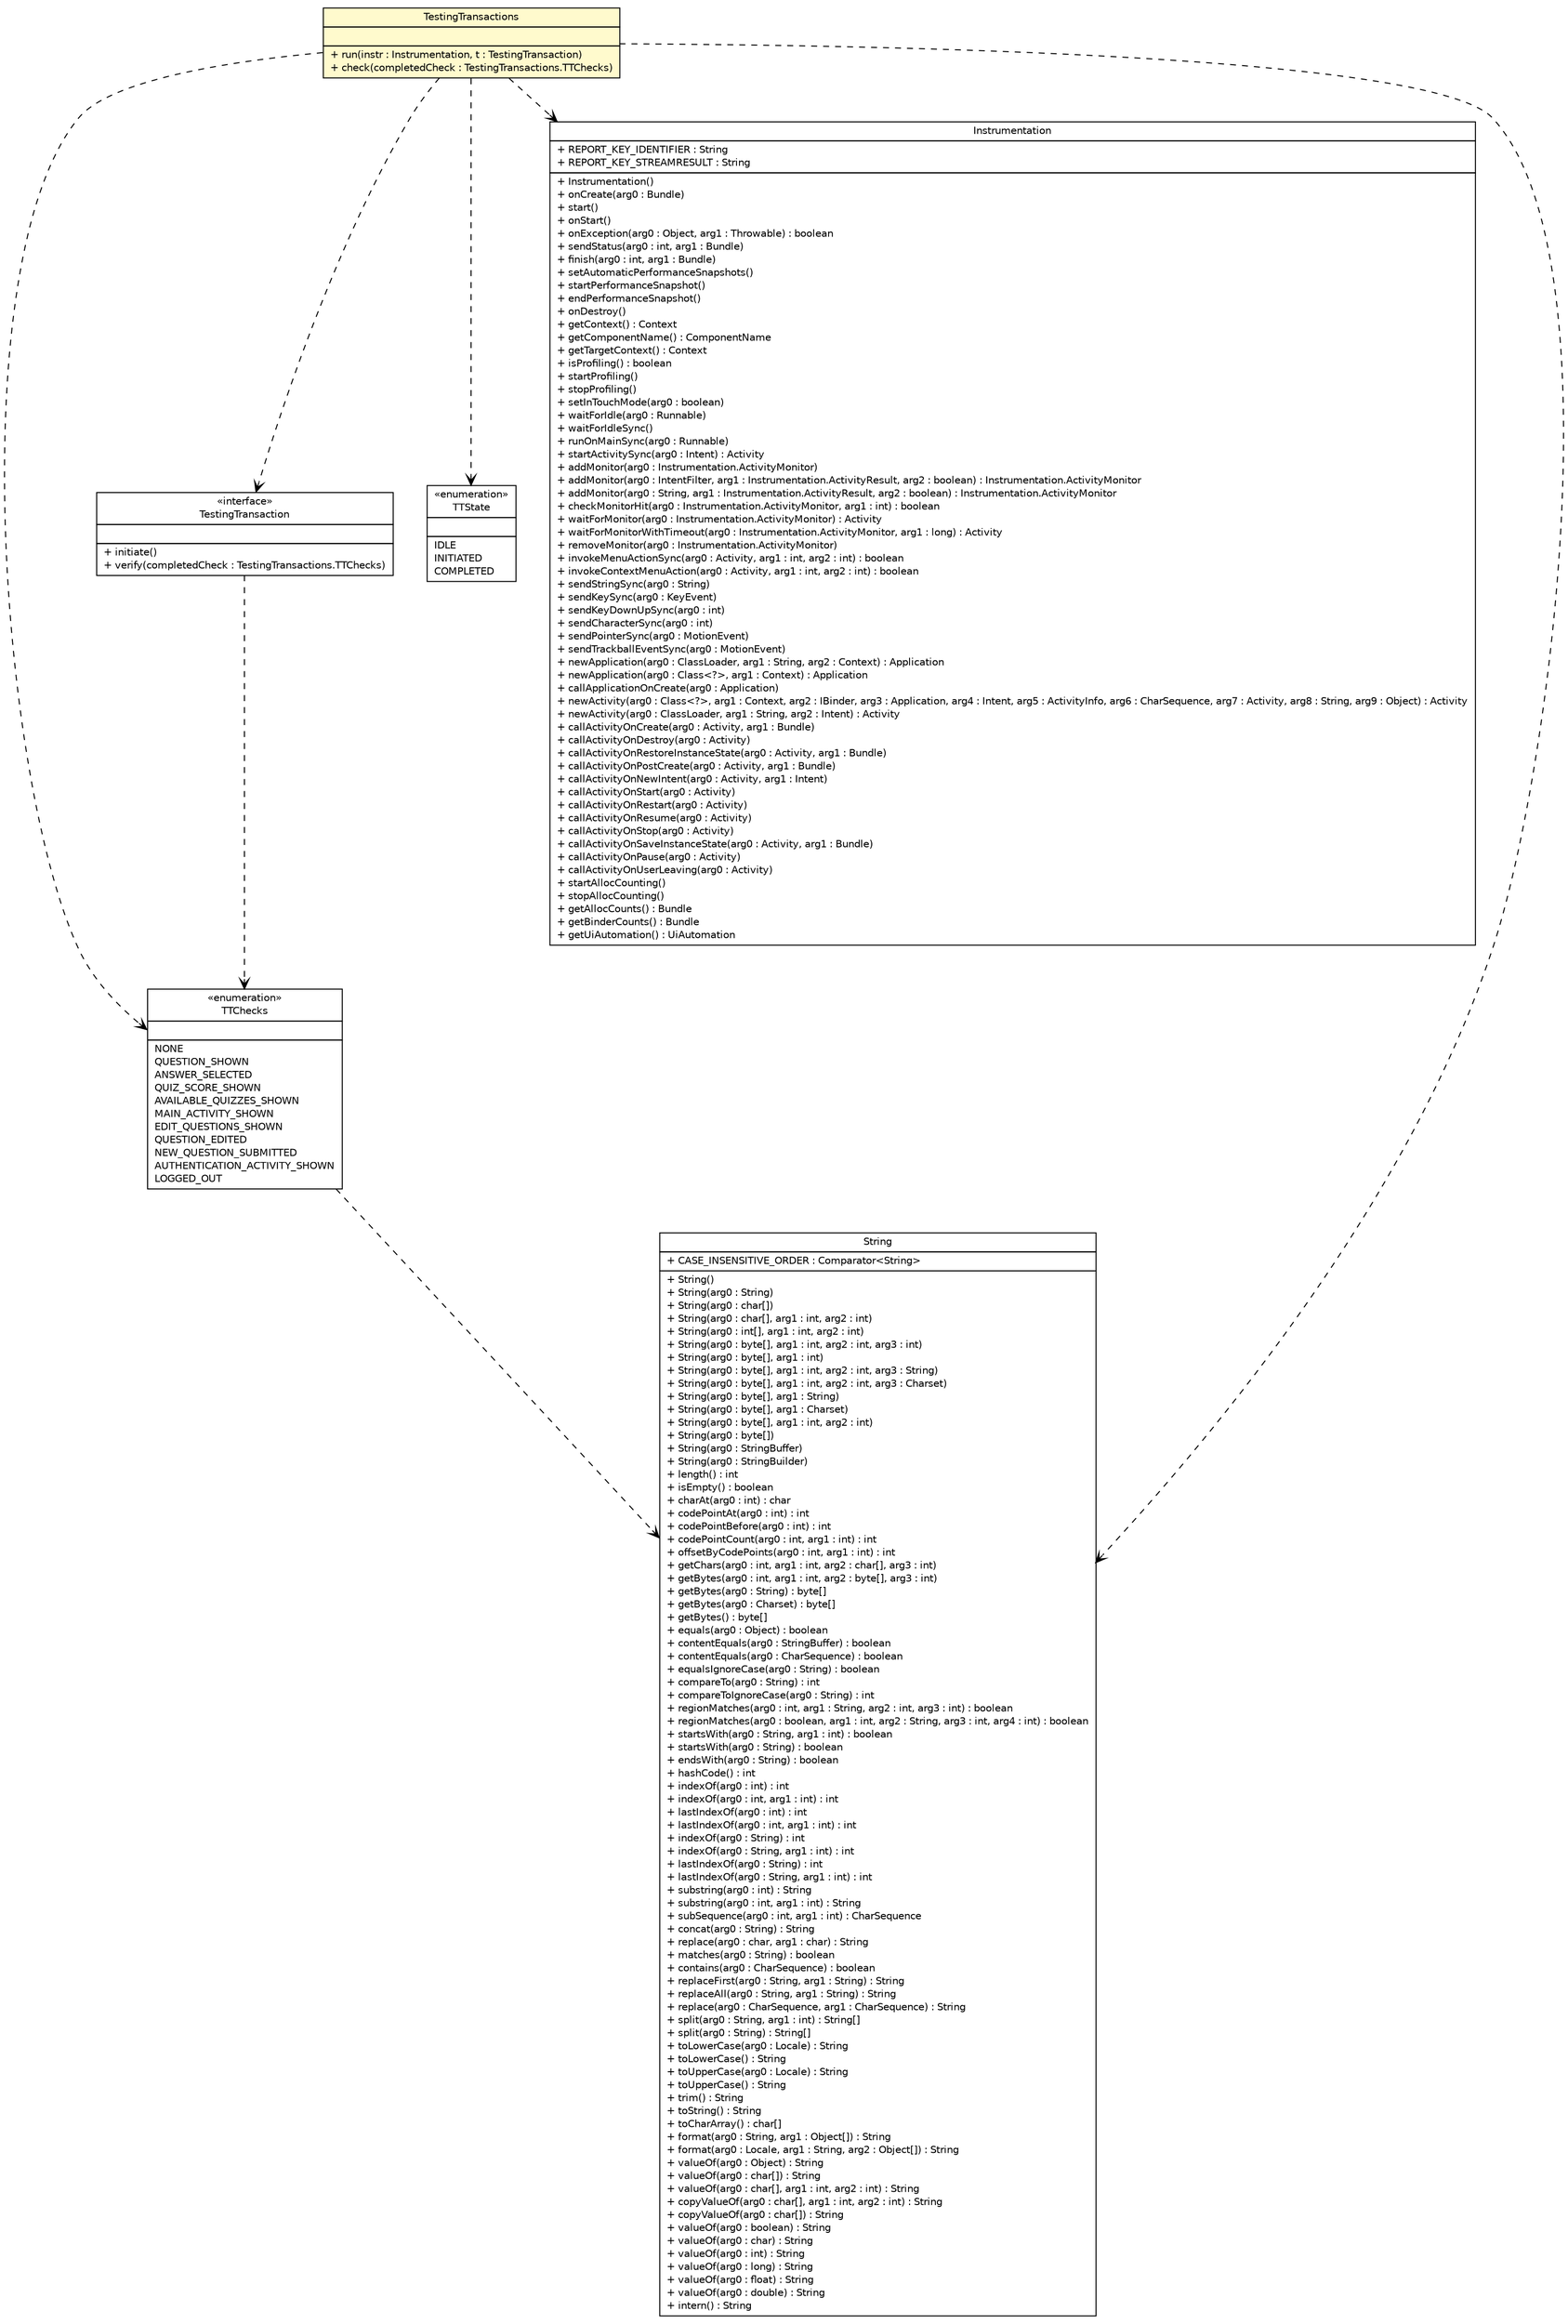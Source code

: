 #!/usr/local/bin/dot
#
# Class diagram 
# Generated by UMLGraph version R5_6_6-1-g9240c4 (http://www.umlgraph.org/)
#

digraph G {
	edge [fontname="Helvetica",fontsize=10,labelfontname="Helvetica",labelfontsize=10];
	node [fontname="Helvetica",fontsize=10,shape=plaintext];
	nodesep=0.25;
	ranksep=0.5;
	// epfl.sweng.testing.TestingTransactions
	c1085 [label=<<table title="epfl.sweng.testing.TestingTransactions" border="0" cellborder="1" cellspacing="0" cellpadding="2" port="p" bgcolor="lemonChiffon" href="./TestingTransactions.html">
		<tr><td><table border="0" cellspacing="0" cellpadding="1">
<tr><td align="center" balign="center"> TestingTransactions </td></tr>
		</table></td></tr>
		<tr><td><table border="0" cellspacing="0" cellpadding="1">
<tr><td align="left" balign="left">  </td></tr>
		</table></td></tr>
		<tr><td><table border="0" cellspacing="0" cellpadding="1">
<tr><td align="left" balign="left"> + run(instr : Instrumentation, t : TestingTransaction) </td></tr>
<tr><td align="left" balign="left"> + check(completedCheck : TestingTransactions.TTChecks) </td></tr>
		</table></td></tr>
		</table>>, URL="./TestingTransactions.html", fontname="Helvetica", fontcolor="black", fontsize=10.0];
	// epfl.sweng.testing.TestingTransactions.TTChecks
	c1086 [label=<<table title="epfl.sweng.testing.TestingTransactions.TTChecks" border="0" cellborder="1" cellspacing="0" cellpadding="2" port="p" href="./TestingTransactions.TTChecks.html">
		<tr><td><table border="0" cellspacing="0" cellpadding="1">
<tr><td align="center" balign="center"> &#171;enumeration&#187; </td></tr>
<tr><td align="center" balign="center"> TTChecks </td></tr>
		</table></td></tr>
		<tr><td><table border="0" cellspacing="0" cellpadding="1">
<tr><td align="left" balign="left">  </td></tr>
		</table></td></tr>
		<tr><td><table border="0" cellspacing="0" cellpadding="1">
<tr><td align="left" balign="left"> NONE </td></tr>
<tr><td align="left" balign="left"> QUESTION_SHOWN </td></tr>
<tr><td align="left" balign="left"> ANSWER_SELECTED </td></tr>
<tr><td align="left" balign="left"> QUIZ_SCORE_SHOWN </td></tr>
<tr><td align="left" balign="left"> AVAILABLE_QUIZZES_SHOWN </td></tr>
<tr><td align="left" balign="left"> MAIN_ACTIVITY_SHOWN </td></tr>
<tr><td align="left" balign="left"> EDIT_QUESTIONS_SHOWN </td></tr>
<tr><td align="left" balign="left"> QUESTION_EDITED </td></tr>
<tr><td align="left" balign="left"> NEW_QUESTION_SUBMITTED </td></tr>
<tr><td align="left" balign="left"> AUTHENTICATION_ACTIVITY_SHOWN </td></tr>
<tr><td align="left" balign="left"> LOGGED_OUT </td></tr>
		</table></td></tr>
		</table>>, URL="./TestingTransactions.TTChecks.html", fontname="Helvetica", fontcolor="black", fontsize=10.0];
	// epfl.sweng.testing.TestingTransaction
	c1087 [label=<<table title="epfl.sweng.testing.TestingTransaction" border="0" cellborder="1" cellspacing="0" cellpadding="2" port="p" href="./TestingTransaction.html">
		<tr><td><table border="0" cellspacing="0" cellpadding="1">
<tr><td align="center" balign="center"> &#171;interface&#187; </td></tr>
<tr><td align="center" balign="center"> TestingTransaction </td></tr>
		</table></td></tr>
		<tr><td><table border="0" cellspacing="0" cellpadding="1">
<tr><td align="left" balign="left">  </td></tr>
		</table></td></tr>
		<tr><td><table border="0" cellspacing="0" cellpadding="1">
<tr><td align="left" balign="left"> + initiate() </td></tr>
<tr><td align="left" balign="left"> + verify(completedCheck : TestingTransactions.TTChecks) </td></tr>
		</table></td></tr>
		</table>>, URL="./TestingTransaction.html", fontname="Helvetica", fontcolor="black", fontsize=10.0];
	// epfl.sweng.testing.TestingTransactions DEPEND epfl.sweng.testing.TestingTransaction
	c1085:p -> c1087:p [taillabel="", label="", headlabel="", fontname="Helvetica", fontcolor="black", fontsize=10.0, color="black", arrowhead=open, style=dashed];
	// epfl.sweng.testing.TestingTransactions DEPEND epfl.sweng.testing.TestingTransactions.TTState
	c1085:p -> c1099:p [taillabel="", label="", headlabel="", fontname="Helvetica", fontcolor="black", fontsize=10.0, color="black", arrowhead=open, style=dashed];
	// epfl.sweng.testing.TestingTransactions DEPEND epfl.sweng.testing.TestingTransactions.TTChecks
	c1085:p -> c1086:p [taillabel="", label="", headlabel="", fontname="Helvetica", fontcolor="black", fontsize=10.0, color="black", arrowhead=open, style=dashed];
	// epfl.sweng.testing.TestingTransactions DEPEND android.app.Instrumentation
	c1085:p -> c1100:p [taillabel="", label="", headlabel="", fontname="Helvetica", fontcolor="black", fontsize=10.0, color="black", arrowhead=open, style=dashed];
	// epfl.sweng.testing.TestingTransactions DEPEND java.lang.String
	c1085:p -> c1101:p [taillabel="", label="", headlabel="", fontname="Helvetica", fontcolor="black", fontsize=10.0, color="black", arrowhead=open, style=dashed];
	// epfl.sweng.testing.TestingTransactions.TTChecks DEPEND java.lang.String
	c1086:p -> c1101:p [taillabel="", label="", headlabel="", fontname="Helvetica", fontcolor="black", fontsize=10.0, color="black", arrowhead=open, style=dashed];
	// epfl.sweng.testing.TestingTransaction DEPEND epfl.sweng.testing.TestingTransactions.TTChecks
	c1087:p -> c1086:p [taillabel="", label="", headlabel="", fontname="Helvetica", fontcolor="black", fontsize=10.0, color="black", arrowhead=open, style=dashed];
	// epfl.sweng.testing.TestingTransactions.TTState
	c1099 [label=<<table title="epfl.sweng.testing.TestingTransactions.TTState" border="0" cellborder="1" cellspacing="0" cellpadding="2" port="p" href="http://java.sun.com/j2se/1.4.2/docs/api/epfl/sweng/testing/TestingTransactions/TTState.html">
		<tr><td><table border="0" cellspacing="0" cellpadding="1">
<tr><td align="center" balign="center"> &#171;enumeration&#187; </td></tr>
<tr><td align="center" balign="center"> TTState </td></tr>
		</table></td></tr>
		<tr><td><table border="0" cellspacing="0" cellpadding="1">
<tr><td align="left" balign="left">  </td></tr>
		</table></td></tr>
		<tr><td><table border="0" cellspacing="0" cellpadding="1">
<tr><td align="left" balign="left"> IDLE </td></tr>
<tr><td align="left" balign="left"> INITIATED </td></tr>
<tr><td align="left" balign="left"> COMPLETED </td></tr>
		</table></td></tr>
		</table>>, URL="http://java.sun.com/j2se/1.4.2/docs/api/epfl/sweng/testing/TestingTransactions/TTState.html", fontname="Helvetica", fontcolor="black", fontsize=10.0];
	// java.lang.String
	c1101 [label=<<table title="java.lang.String" border="0" cellborder="1" cellspacing="0" cellpadding="2" port="p" href="http://java.sun.com/j2se/1.4.2/docs/api/java/lang/String.html">
		<tr><td><table border="0" cellspacing="0" cellpadding="1">
<tr><td align="center" balign="center"> String </td></tr>
		</table></td></tr>
		<tr><td><table border="0" cellspacing="0" cellpadding="1">
<tr><td align="left" balign="left"> + CASE_INSENSITIVE_ORDER : Comparator&lt;String&gt; </td></tr>
		</table></td></tr>
		<tr><td><table border="0" cellspacing="0" cellpadding="1">
<tr><td align="left" balign="left"> + String() </td></tr>
<tr><td align="left" balign="left"> + String(arg0 : String) </td></tr>
<tr><td align="left" balign="left"> + String(arg0 : char[]) </td></tr>
<tr><td align="left" balign="left"> + String(arg0 : char[], arg1 : int, arg2 : int) </td></tr>
<tr><td align="left" balign="left"> + String(arg0 : int[], arg1 : int, arg2 : int) </td></tr>
<tr><td align="left" balign="left"> + String(arg0 : byte[], arg1 : int, arg2 : int, arg3 : int) </td></tr>
<tr><td align="left" balign="left"> + String(arg0 : byte[], arg1 : int) </td></tr>
<tr><td align="left" balign="left"> + String(arg0 : byte[], arg1 : int, arg2 : int, arg3 : String) </td></tr>
<tr><td align="left" balign="left"> + String(arg0 : byte[], arg1 : int, arg2 : int, arg3 : Charset) </td></tr>
<tr><td align="left" balign="left"> + String(arg0 : byte[], arg1 : String) </td></tr>
<tr><td align="left" balign="left"> + String(arg0 : byte[], arg1 : Charset) </td></tr>
<tr><td align="left" balign="left"> + String(arg0 : byte[], arg1 : int, arg2 : int) </td></tr>
<tr><td align="left" balign="left"> + String(arg0 : byte[]) </td></tr>
<tr><td align="left" balign="left"> + String(arg0 : StringBuffer) </td></tr>
<tr><td align="left" balign="left"> + String(arg0 : StringBuilder) </td></tr>
<tr><td align="left" balign="left"> + length() : int </td></tr>
<tr><td align="left" balign="left"> + isEmpty() : boolean </td></tr>
<tr><td align="left" balign="left"> + charAt(arg0 : int) : char </td></tr>
<tr><td align="left" balign="left"> + codePointAt(arg0 : int) : int </td></tr>
<tr><td align="left" balign="left"> + codePointBefore(arg0 : int) : int </td></tr>
<tr><td align="left" balign="left"> + codePointCount(arg0 : int, arg1 : int) : int </td></tr>
<tr><td align="left" balign="left"> + offsetByCodePoints(arg0 : int, arg1 : int) : int </td></tr>
<tr><td align="left" balign="left"> + getChars(arg0 : int, arg1 : int, arg2 : char[], arg3 : int) </td></tr>
<tr><td align="left" balign="left"> + getBytes(arg0 : int, arg1 : int, arg2 : byte[], arg3 : int) </td></tr>
<tr><td align="left" balign="left"> + getBytes(arg0 : String) : byte[] </td></tr>
<tr><td align="left" balign="left"> + getBytes(arg0 : Charset) : byte[] </td></tr>
<tr><td align="left" balign="left"> + getBytes() : byte[] </td></tr>
<tr><td align="left" balign="left"> + equals(arg0 : Object) : boolean </td></tr>
<tr><td align="left" balign="left"> + contentEquals(arg0 : StringBuffer) : boolean </td></tr>
<tr><td align="left" balign="left"> + contentEquals(arg0 : CharSequence) : boolean </td></tr>
<tr><td align="left" balign="left"> + equalsIgnoreCase(arg0 : String) : boolean </td></tr>
<tr><td align="left" balign="left"> + compareTo(arg0 : String) : int </td></tr>
<tr><td align="left" balign="left"> + compareToIgnoreCase(arg0 : String) : int </td></tr>
<tr><td align="left" balign="left"> + regionMatches(arg0 : int, arg1 : String, arg2 : int, arg3 : int) : boolean </td></tr>
<tr><td align="left" balign="left"> + regionMatches(arg0 : boolean, arg1 : int, arg2 : String, arg3 : int, arg4 : int) : boolean </td></tr>
<tr><td align="left" balign="left"> + startsWith(arg0 : String, arg1 : int) : boolean </td></tr>
<tr><td align="left" balign="left"> + startsWith(arg0 : String) : boolean </td></tr>
<tr><td align="left" balign="left"> + endsWith(arg0 : String) : boolean </td></tr>
<tr><td align="left" balign="left"> + hashCode() : int </td></tr>
<tr><td align="left" balign="left"> + indexOf(arg0 : int) : int </td></tr>
<tr><td align="left" balign="left"> + indexOf(arg0 : int, arg1 : int) : int </td></tr>
<tr><td align="left" balign="left"> + lastIndexOf(arg0 : int) : int </td></tr>
<tr><td align="left" balign="left"> + lastIndexOf(arg0 : int, arg1 : int) : int </td></tr>
<tr><td align="left" balign="left"> + indexOf(arg0 : String) : int </td></tr>
<tr><td align="left" balign="left"> + indexOf(arg0 : String, arg1 : int) : int </td></tr>
<tr><td align="left" balign="left"> + lastIndexOf(arg0 : String) : int </td></tr>
<tr><td align="left" balign="left"> + lastIndexOf(arg0 : String, arg1 : int) : int </td></tr>
<tr><td align="left" balign="left"> + substring(arg0 : int) : String </td></tr>
<tr><td align="left" balign="left"> + substring(arg0 : int, arg1 : int) : String </td></tr>
<tr><td align="left" balign="left"> + subSequence(arg0 : int, arg1 : int) : CharSequence </td></tr>
<tr><td align="left" balign="left"> + concat(arg0 : String) : String </td></tr>
<tr><td align="left" balign="left"> + replace(arg0 : char, arg1 : char) : String </td></tr>
<tr><td align="left" balign="left"> + matches(arg0 : String) : boolean </td></tr>
<tr><td align="left" balign="left"> + contains(arg0 : CharSequence) : boolean </td></tr>
<tr><td align="left" balign="left"> + replaceFirst(arg0 : String, arg1 : String) : String </td></tr>
<tr><td align="left" balign="left"> + replaceAll(arg0 : String, arg1 : String) : String </td></tr>
<tr><td align="left" balign="left"> + replace(arg0 : CharSequence, arg1 : CharSequence) : String </td></tr>
<tr><td align="left" balign="left"> + split(arg0 : String, arg1 : int) : String[] </td></tr>
<tr><td align="left" balign="left"> + split(arg0 : String) : String[] </td></tr>
<tr><td align="left" balign="left"> + toLowerCase(arg0 : Locale) : String </td></tr>
<tr><td align="left" balign="left"> + toLowerCase() : String </td></tr>
<tr><td align="left" balign="left"> + toUpperCase(arg0 : Locale) : String </td></tr>
<tr><td align="left" balign="left"> + toUpperCase() : String </td></tr>
<tr><td align="left" balign="left"> + trim() : String </td></tr>
<tr><td align="left" balign="left"> + toString() : String </td></tr>
<tr><td align="left" balign="left"> + toCharArray() : char[] </td></tr>
<tr><td align="left" balign="left"> + format(arg0 : String, arg1 : Object[]) : String </td></tr>
<tr><td align="left" balign="left"> + format(arg0 : Locale, arg1 : String, arg2 : Object[]) : String </td></tr>
<tr><td align="left" balign="left"> + valueOf(arg0 : Object) : String </td></tr>
<tr><td align="left" balign="left"> + valueOf(arg0 : char[]) : String </td></tr>
<tr><td align="left" balign="left"> + valueOf(arg0 : char[], arg1 : int, arg2 : int) : String </td></tr>
<tr><td align="left" balign="left"> + copyValueOf(arg0 : char[], arg1 : int, arg2 : int) : String </td></tr>
<tr><td align="left" balign="left"> + copyValueOf(arg0 : char[]) : String </td></tr>
<tr><td align="left" balign="left"> + valueOf(arg0 : boolean) : String </td></tr>
<tr><td align="left" balign="left"> + valueOf(arg0 : char) : String </td></tr>
<tr><td align="left" balign="left"> + valueOf(arg0 : int) : String </td></tr>
<tr><td align="left" balign="left"> + valueOf(arg0 : long) : String </td></tr>
<tr><td align="left" balign="left"> + valueOf(arg0 : float) : String </td></tr>
<tr><td align="left" balign="left"> + valueOf(arg0 : double) : String </td></tr>
<tr><td align="left" balign="left"> + intern() : String </td></tr>
		</table></td></tr>
		</table>>, URL="http://java.sun.com/j2se/1.4.2/docs/api/java/lang/String.html", fontname="Helvetica", fontcolor="black", fontsize=10.0];
	// android.app.Instrumentation
	c1100 [label=<<table title="android.app.Instrumentation" border="0" cellborder="1" cellspacing="0" cellpadding="2" port="p" href="http://java.sun.com/j2se/1.4.2/docs/api/android/app/Instrumentation.html">
		<tr><td><table border="0" cellspacing="0" cellpadding="1">
<tr><td align="center" balign="center"> Instrumentation </td></tr>
		</table></td></tr>
		<tr><td><table border="0" cellspacing="0" cellpadding="1">
<tr><td align="left" balign="left"> + REPORT_KEY_IDENTIFIER : String </td></tr>
<tr><td align="left" balign="left"> + REPORT_KEY_STREAMRESULT : String </td></tr>
		</table></td></tr>
		<tr><td><table border="0" cellspacing="0" cellpadding="1">
<tr><td align="left" balign="left"> + Instrumentation() </td></tr>
<tr><td align="left" balign="left"> + onCreate(arg0 : Bundle) </td></tr>
<tr><td align="left" balign="left"> + start() </td></tr>
<tr><td align="left" balign="left"> + onStart() </td></tr>
<tr><td align="left" balign="left"> + onException(arg0 : Object, arg1 : Throwable) : boolean </td></tr>
<tr><td align="left" balign="left"> + sendStatus(arg0 : int, arg1 : Bundle) </td></tr>
<tr><td align="left" balign="left"> + finish(arg0 : int, arg1 : Bundle) </td></tr>
<tr><td align="left" balign="left"> + setAutomaticPerformanceSnapshots() </td></tr>
<tr><td align="left" balign="left"> + startPerformanceSnapshot() </td></tr>
<tr><td align="left" balign="left"> + endPerformanceSnapshot() </td></tr>
<tr><td align="left" balign="left"> + onDestroy() </td></tr>
<tr><td align="left" balign="left"> + getContext() : Context </td></tr>
<tr><td align="left" balign="left"> + getComponentName() : ComponentName </td></tr>
<tr><td align="left" balign="left"> + getTargetContext() : Context </td></tr>
<tr><td align="left" balign="left"> + isProfiling() : boolean </td></tr>
<tr><td align="left" balign="left"> + startProfiling() </td></tr>
<tr><td align="left" balign="left"> + stopProfiling() </td></tr>
<tr><td align="left" balign="left"> + setInTouchMode(arg0 : boolean) </td></tr>
<tr><td align="left" balign="left"> + waitForIdle(arg0 : Runnable) </td></tr>
<tr><td align="left" balign="left"> + waitForIdleSync() </td></tr>
<tr><td align="left" balign="left"> + runOnMainSync(arg0 : Runnable) </td></tr>
<tr><td align="left" balign="left"> + startActivitySync(arg0 : Intent) : Activity </td></tr>
<tr><td align="left" balign="left"> + addMonitor(arg0 : Instrumentation.ActivityMonitor) </td></tr>
<tr><td align="left" balign="left"> + addMonitor(arg0 : IntentFilter, arg1 : Instrumentation.ActivityResult, arg2 : boolean) : Instrumentation.ActivityMonitor </td></tr>
<tr><td align="left" balign="left"> + addMonitor(arg0 : String, arg1 : Instrumentation.ActivityResult, arg2 : boolean) : Instrumentation.ActivityMonitor </td></tr>
<tr><td align="left" balign="left"> + checkMonitorHit(arg0 : Instrumentation.ActivityMonitor, arg1 : int) : boolean </td></tr>
<tr><td align="left" balign="left"> + waitForMonitor(arg0 : Instrumentation.ActivityMonitor) : Activity </td></tr>
<tr><td align="left" balign="left"> + waitForMonitorWithTimeout(arg0 : Instrumentation.ActivityMonitor, arg1 : long) : Activity </td></tr>
<tr><td align="left" balign="left"> + removeMonitor(arg0 : Instrumentation.ActivityMonitor) </td></tr>
<tr><td align="left" balign="left"> + invokeMenuActionSync(arg0 : Activity, arg1 : int, arg2 : int) : boolean </td></tr>
<tr><td align="left" balign="left"> + invokeContextMenuAction(arg0 : Activity, arg1 : int, arg2 : int) : boolean </td></tr>
<tr><td align="left" balign="left"> + sendStringSync(arg0 : String) </td></tr>
<tr><td align="left" balign="left"> + sendKeySync(arg0 : KeyEvent) </td></tr>
<tr><td align="left" balign="left"> + sendKeyDownUpSync(arg0 : int) </td></tr>
<tr><td align="left" balign="left"> + sendCharacterSync(arg0 : int) </td></tr>
<tr><td align="left" balign="left"> + sendPointerSync(arg0 : MotionEvent) </td></tr>
<tr><td align="left" balign="left"> + sendTrackballEventSync(arg0 : MotionEvent) </td></tr>
<tr><td align="left" balign="left"> + newApplication(arg0 : ClassLoader, arg1 : String, arg2 : Context) : Application </td></tr>
<tr><td align="left" balign="left"> + newApplication(arg0 : Class&lt;?&gt;, arg1 : Context) : Application </td></tr>
<tr><td align="left" balign="left"> + callApplicationOnCreate(arg0 : Application) </td></tr>
<tr><td align="left" balign="left"> + newActivity(arg0 : Class&lt;?&gt;, arg1 : Context, arg2 : IBinder, arg3 : Application, arg4 : Intent, arg5 : ActivityInfo, arg6 : CharSequence, arg7 : Activity, arg8 : String, arg9 : Object) : Activity </td></tr>
<tr><td align="left" balign="left"> + newActivity(arg0 : ClassLoader, arg1 : String, arg2 : Intent) : Activity </td></tr>
<tr><td align="left" balign="left"> + callActivityOnCreate(arg0 : Activity, arg1 : Bundle) </td></tr>
<tr><td align="left" balign="left"> + callActivityOnDestroy(arg0 : Activity) </td></tr>
<tr><td align="left" balign="left"> + callActivityOnRestoreInstanceState(arg0 : Activity, arg1 : Bundle) </td></tr>
<tr><td align="left" balign="left"> + callActivityOnPostCreate(arg0 : Activity, arg1 : Bundle) </td></tr>
<tr><td align="left" balign="left"> + callActivityOnNewIntent(arg0 : Activity, arg1 : Intent) </td></tr>
<tr><td align="left" balign="left"> + callActivityOnStart(arg0 : Activity) </td></tr>
<tr><td align="left" balign="left"> + callActivityOnRestart(arg0 : Activity) </td></tr>
<tr><td align="left" balign="left"> + callActivityOnResume(arg0 : Activity) </td></tr>
<tr><td align="left" balign="left"> + callActivityOnStop(arg0 : Activity) </td></tr>
<tr><td align="left" balign="left"> + callActivityOnSaveInstanceState(arg0 : Activity, arg1 : Bundle) </td></tr>
<tr><td align="left" balign="left"> + callActivityOnPause(arg0 : Activity) </td></tr>
<tr><td align="left" balign="left"> + callActivityOnUserLeaving(arg0 : Activity) </td></tr>
<tr><td align="left" balign="left"> + startAllocCounting() </td></tr>
<tr><td align="left" balign="left"> + stopAllocCounting() </td></tr>
<tr><td align="left" balign="left"> + getAllocCounts() : Bundle </td></tr>
<tr><td align="left" balign="left"> + getBinderCounts() : Bundle </td></tr>
<tr><td align="left" balign="left"> + getUiAutomation() : UiAutomation </td></tr>
		</table></td></tr>
		</table>>, URL="http://java.sun.com/j2se/1.4.2/docs/api/android/app/Instrumentation.html", fontname="Helvetica", fontcolor="black", fontsize=10.0];
}

